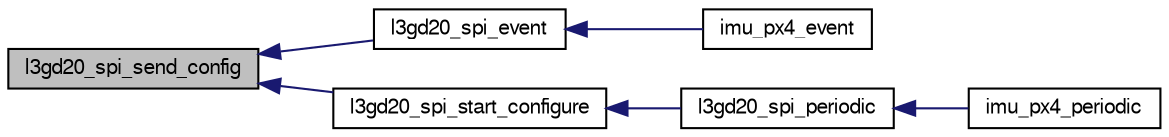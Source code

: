 digraph "l3gd20_spi_send_config"
{
  edge [fontname="FreeSans",fontsize="10",labelfontname="FreeSans",labelfontsize="10"];
  node [fontname="FreeSans",fontsize="10",shape=record];
  rankdir="LR";
  Node1 [label="l3gd20_spi_send_config",height=0.2,width=0.4,color="black", fillcolor="grey75", style="filled", fontcolor="black"];
  Node1 -> Node2 [dir="back",color="midnightblue",fontsize="10",style="solid",fontname="FreeSans"];
  Node2 [label="l3gd20_spi_event",height=0.2,width=0.4,color="black", fillcolor="white", style="filled",URL="$l3gd20__spi_8h.html#a50685decd3b79232d66b5ac4867d3214"];
  Node2 -> Node3 [dir="back",color="midnightblue",fontsize="10",style="solid",fontname="FreeSans"];
  Node3 [label="imu_px4_event",height=0.2,width=0.4,color="black", fillcolor="white", style="filled",URL="$imu__px4fmu__v2_84_8h.html#adc3f36e2267ea507426576f9b338c714"];
  Node1 -> Node4 [dir="back",color="midnightblue",fontsize="10",style="solid",fontname="FreeSans"];
  Node4 [label="l3gd20_spi_start_configure",height=0.2,width=0.4,color="black", fillcolor="white", style="filled",URL="$l3gd20__spi_8h.html#a6f9735ca528b6dd1e69529dc53c56155"];
  Node4 -> Node5 [dir="back",color="midnightblue",fontsize="10",style="solid",fontname="FreeSans"];
  Node5 [label="l3gd20_spi_periodic",height=0.2,width=0.4,color="black", fillcolor="white", style="filled",URL="$l3gd20__spi_8h.html#a3d5961070c05aa8b0d38ea18b1dcb3cf",tooltip="convenience function: read or start configuration if not already initialized "];
  Node5 -> Node6 [dir="back",color="midnightblue",fontsize="10",style="solid",fontname="FreeSans"];
  Node6 [label="imu_px4_periodic",height=0.2,width=0.4,color="black", fillcolor="white", style="filled",URL="$imu__px4fmu__v2_84_8h.html#a89ba24ff1ce9be73bca621cda73b46f5"];
}
